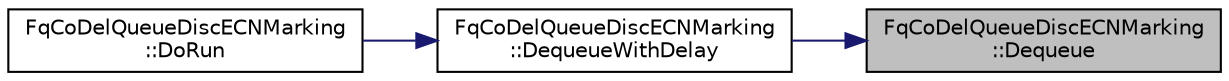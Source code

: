 digraph "FqCoDelQueueDiscECNMarking::Dequeue"
{
 // LATEX_PDF_SIZE
  edge [fontname="Helvetica",fontsize="10",labelfontname="Helvetica",labelfontsize="10"];
  node [fontname="Helvetica",fontsize="10",shape=record];
  rankdir="RL";
  Node1 [label="FqCoDelQueueDiscECNMarking\l::Dequeue",height=0.2,width=0.4,color="black", fillcolor="grey75", style="filled", fontcolor="black",tooltip=" "];
  Node1 -> Node2 [dir="back",color="midnightblue",fontsize="10",style="solid",fontname="Helvetica"];
  Node2 [label="FqCoDelQueueDiscECNMarking\l::DequeueWithDelay",height=0.2,width=0.4,color="black", fillcolor="white", style="filled",URL="$class_fq_co_del_queue_disc_e_c_n_marking.html#abadeb277e0bb501700bea39f5b2ed88f",tooltip=" "];
  Node2 -> Node3 [dir="back",color="midnightblue",fontsize="10",style="solid",fontname="Helvetica"];
  Node3 [label="FqCoDelQueueDiscECNMarking\l::DoRun",height=0.2,width=0.4,color="black", fillcolor="white", style="filled",URL="$class_fq_co_del_queue_disc_e_c_n_marking.html#a06f4af70fc58777dca8de5e6ee3fafb3",tooltip="Implementation to actually run this TestCase."];
}
